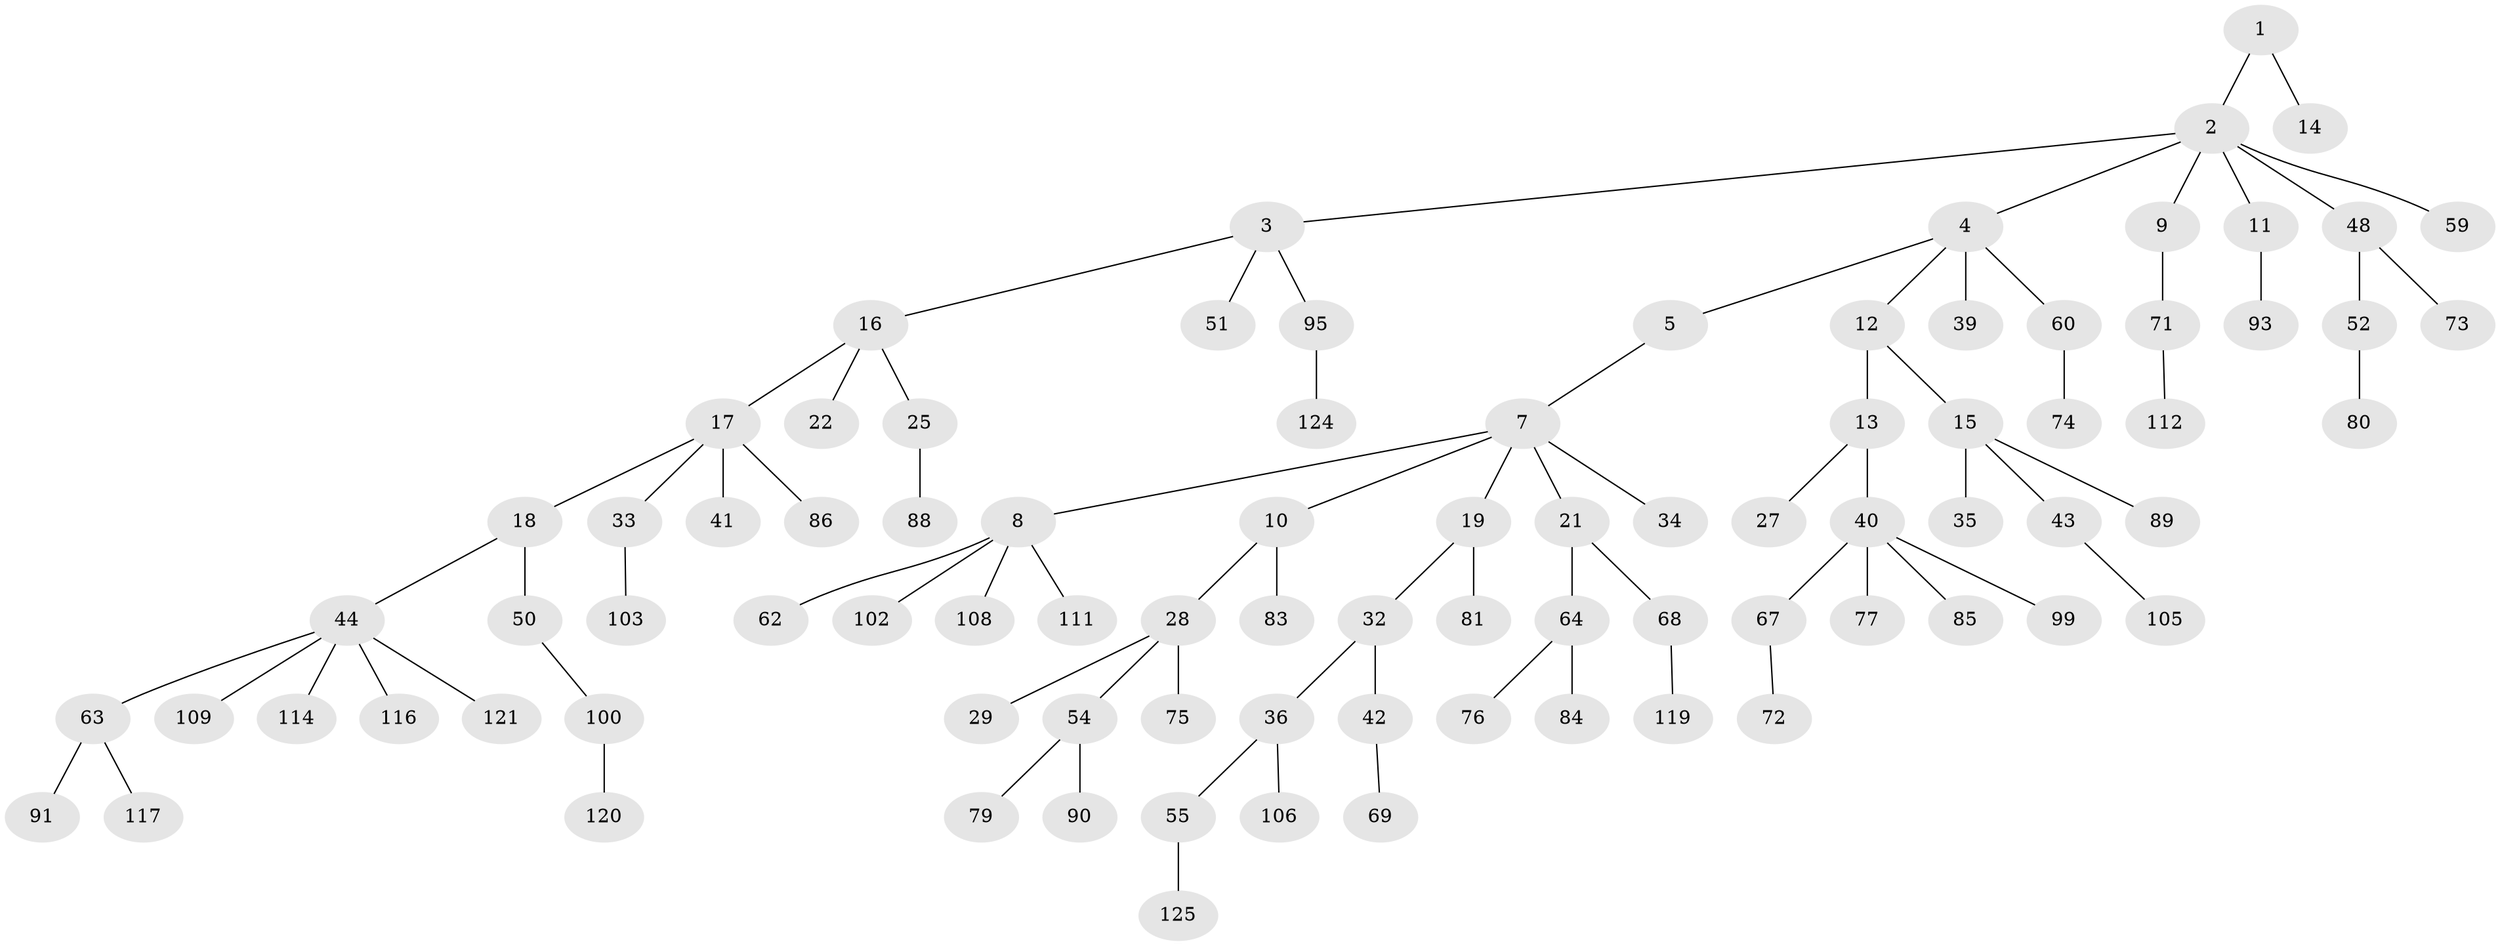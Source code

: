 // Generated by graph-tools (version 1.1) at 2025/52/02/27/25 19:52:10]
// undirected, 87 vertices, 86 edges
graph export_dot {
graph [start="1"]
  node [color=gray90,style=filled];
  1;
  2 [super="+6"];
  3 [super="+20"];
  4 [super="+97"];
  5;
  7 [super="+53"];
  8 [super="+57"];
  9 [super="+23"];
  10 [super="+24"];
  11 [super="+31"];
  12 [super="+107"];
  13 [super="+30"];
  14;
  15 [super="+26"];
  16;
  17 [super="+46"];
  18 [super="+38"];
  19 [super="+92"];
  21 [super="+37"];
  22;
  25 [super="+61"];
  27 [super="+78"];
  28 [super="+70"];
  29;
  32 [super="+101"];
  33 [super="+58"];
  34 [super="+82"];
  35;
  36 [super="+47"];
  39 [super="+122"];
  40 [super="+45"];
  41;
  42;
  43 [super="+98"];
  44 [super="+49"];
  48 [super="+113"];
  50 [super="+56"];
  51;
  52;
  54 [super="+66"];
  55;
  59;
  60;
  62 [super="+96"];
  63 [super="+115"];
  64 [super="+65"];
  67;
  68 [super="+87"];
  69;
  71;
  72;
  73;
  74 [super="+123"];
  75;
  76 [super="+110"];
  77;
  79;
  80;
  81;
  83;
  84;
  85 [super="+94"];
  86;
  88 [super="+118"];
  89;
  90;
  91;
  93;
  95;
  99;
  100;
  102 [super="+104"];
  103;
  105;
  106;
  108;
  109;
  111;
  112;
  114;
  116;
  117;
  119;
  120;
  121;
  124;
  125;
  1 -- 2;
  1 -- 14;
  2 -- 3;
  2 -- 4;
  2 -- 9;
  2 -- 48;
  2 -- 11;
  2 -- 59;
  3 -- 16;
  3 -- 51;
  3 -- 95;
  4 -- 5;
  4 -- 12;
  4 -- 39;
  4 -- 60;
  5 -- 7;
  7 -- 8;
  7 -- 10;
  7 -- 19;
  7 -- 21;
  7 -- 34;
  8 -- 62;
  8 -- 111;
  8 -- 108;
  8 -- 102;
  9 -- 71;
  10 -- 28;
  10 -- 83;
  11 -- 93;
  12 -- 13;
  12 -- 15;
  13 -- 27;
  13 -- 40;
  15 -- 89;
  15 -- 35;
  15 -- 43;
  16 -- 17;
  16 -- 22;
  16 -- 25;
  17 -- 18;
  17 -- 33;
  17 -- 41;
  17 -- 86;
  18 -- 44;
  18 -- 50;
  19 -- 32;
  19 -- 81;
  21 -- 64;
  21 -- 68;
  25 -- 88;
  28 -- 29;
  28 -- 54;
  28 -- 75;
  32 -- 36;
  32 -- 42;
  33 -- 103;
  36 -- 106;
  36 -- 55;
  40 -- 77;
  40 -- 85;
  40 -- 99;
  40 -- 67;
  42 -- 69;
  43 -- 105;
  44 -- 63;
  44 -- 109;
  44 -- 114;
  44 -- 116;
  44 -- 121;
  48 -- 52;
  48 -- 73;
  50 -- 100;
  52 -- 80;
  54 -- 90;
  54 -- 79;
  55 -- 125;
  60 -- 74;
  63 -- 91;
  63 -- 117;
  64 -- 76;
  64 -- 84;
  67 -- 72;
  68 -- 119;
  71 -- 112;
  95 -- 124;
  100 -- 120;
}
